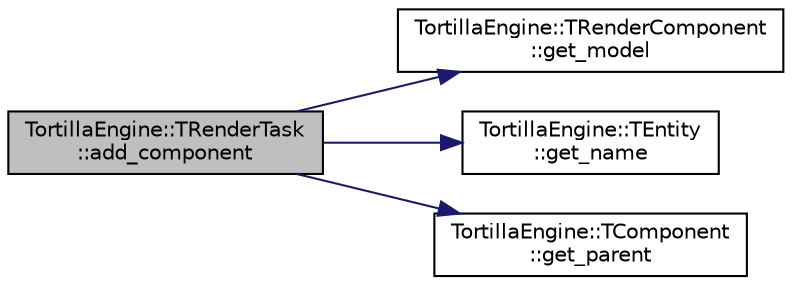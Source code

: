 digraph "TortillaEngine::TRenderTask::add_component"
{
 // LATEX_PDF_SIZE
  edge [fontname="Helvetica",fontsize="10",labelfontname="Helvetica",labelfontsize="10"];
  node [fontname="Helvetica",fontsize="10",shape=record];
  rankdir="LR";
  Node1 [label="TortillaEngine::TRenderTask\l::add_component",height=0.2,width=0.4,color="black", fillcolor="grey75", style="filled", fontcolor="black",tooltip="Adds a model/mesh to the subscribed component collection."];
  Node1 -> Node2 [color="midnightblue",fontsize="10",style="solid",fontname="Helvetica"];
  Node2 [label="TortillaEngine::TRenderComponent\l::get_model",height=0.2,width=0.4,color="black", fillcolor="white", style="filled",URL="$class_tortilla_engine_1_1_t_render_component.html#a6bb9c5718b56637bd36c13e658686cbb",tooltip="Gets a reference to the model."];
  Node1 -> Node3 [color="midnightblue",fontsize="10",style="solid",fontname="Helvetica"];
  Node3 [label="TortillaEngine::TEntity\l::get_name",height=0.2,width=0.4,color="black", fillcolor="white", style="filled",URL="$class_tortilla_engine_1_1_t_entity.html#a0c749aaf3159d2c7aed110787115d4f4",tooltip="Gets the name of the entity."];
  Node1 -> Node4 [color="midnightblue",fontsize="10",style="solid",fontname="Helvetica"];
  Node4 [label="TortillaEngine::TComponent\l::get_parent",height=0.2,width=0.4,color="black", fillcolor="white", style="filled",URL="$class_tortilla_engine_1_1_t_component.html#aafee206253071c5109493a6d653c1d1c",tooltip="Gets a refence of the entity this component is attached to."];
}
